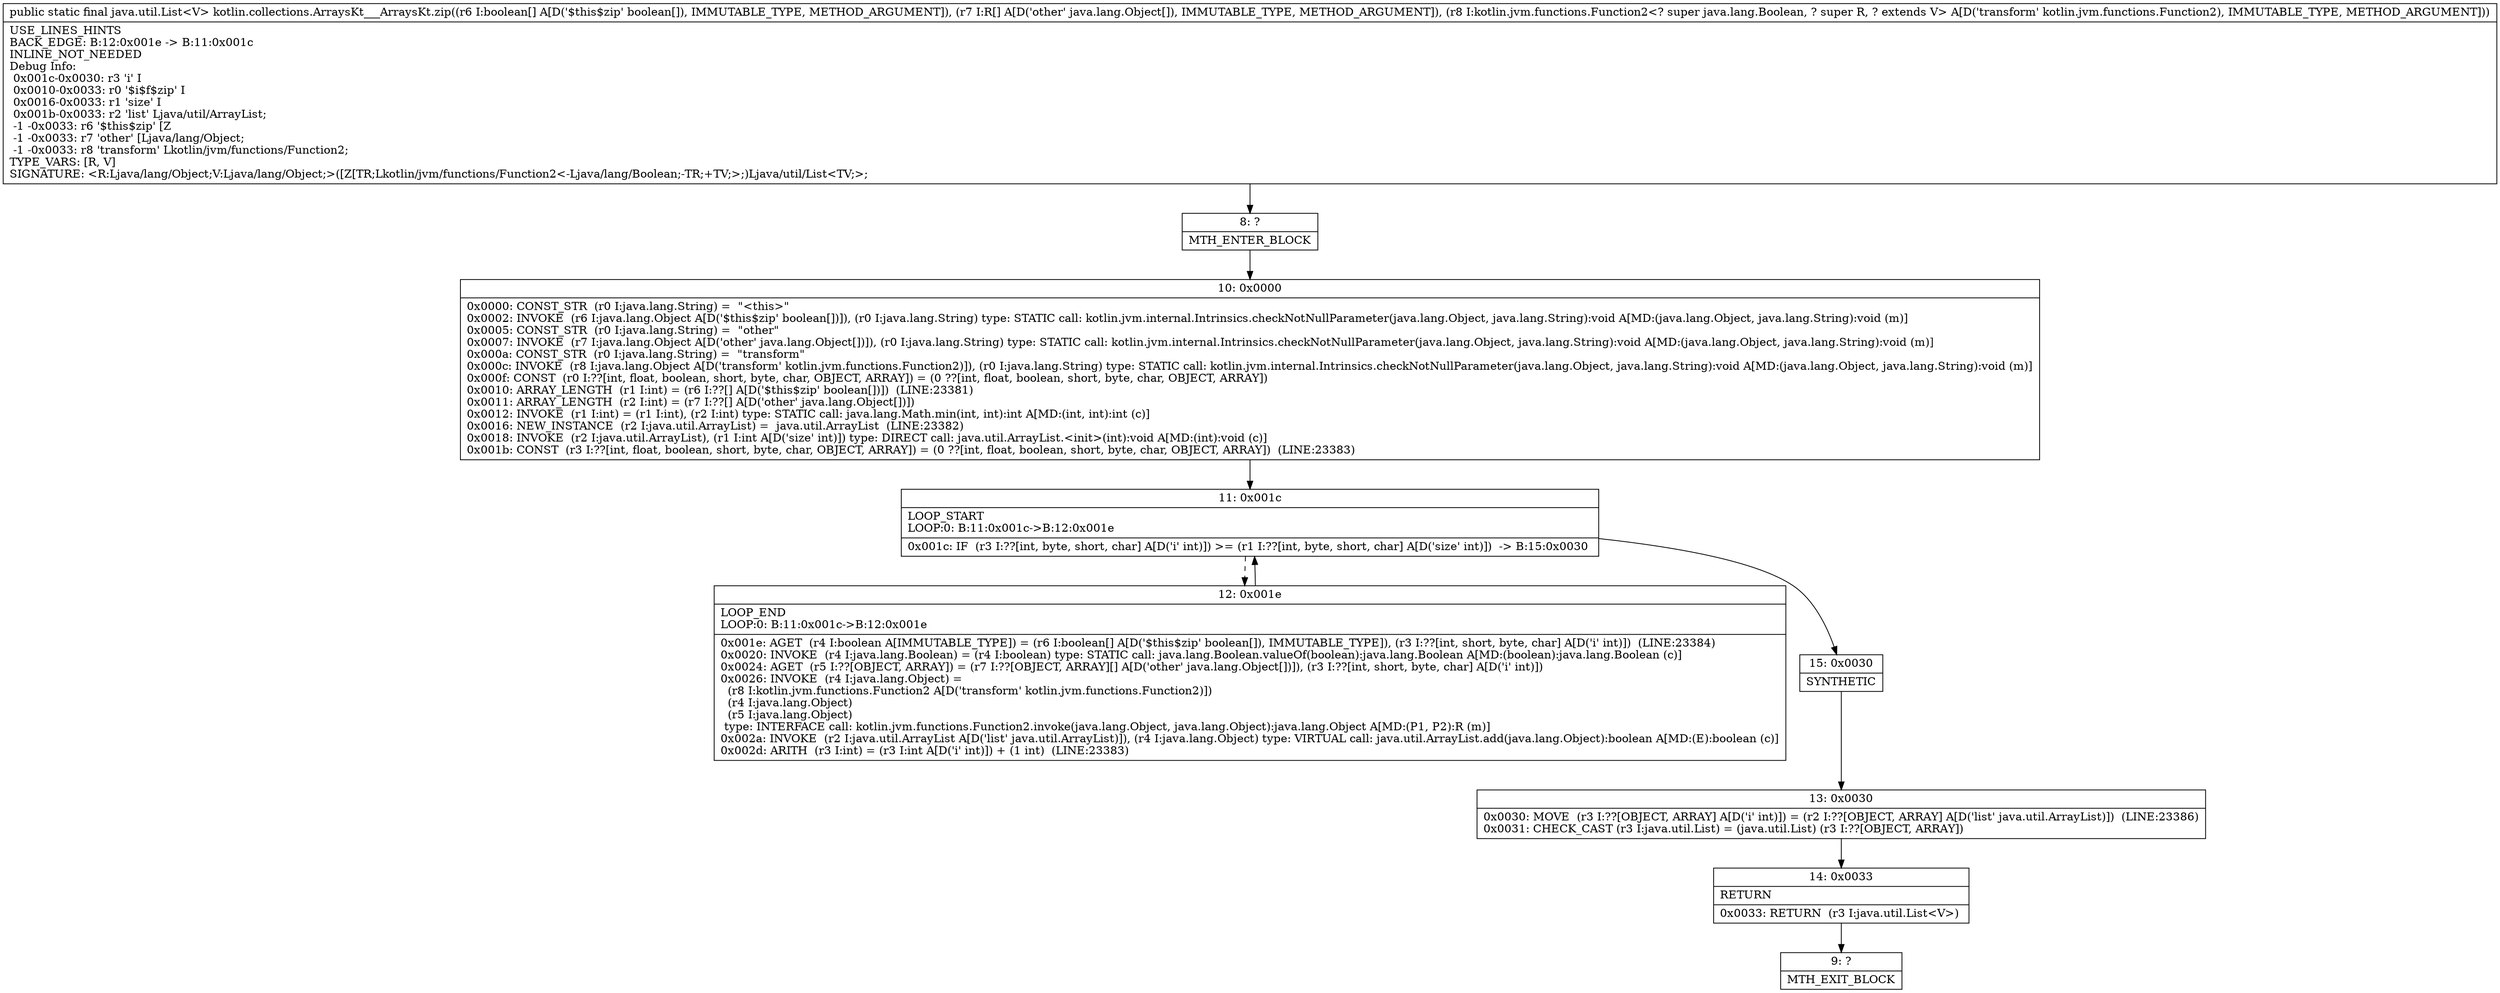 digraph "CFG forkotlin.collections.ArraysKt___ArraysKt.zip([Z[Ljava\/lang\/Object;Lkotlin\/jvm\/functions\/Function2;)Ljava\/util\/List;" {
Node_8 [shape=record,label="{8\:\ ?|MTH_ENTER_BLOCK\l}"];
Node_10 [shape=record,label="{10\:\ 0x0000|0x0000: CONST_STR  (r0 I:java.lang.String) =  \"\<this\>\" \l0x0002: INVOKE  (r6 I:java.lang.Object A[D('$this$zip' boolean[])]), (r0 I:java.lang.String) type: STATIC call: kotlin.jvm.internal.Intrinsics.checkNotNullParameter(java.lang.Object, java.lang.String):void A[MD:(java.lang.Object, java.lang.String):void (m)]\l0x0005: CONST_STR  (r0 I:java.lang.String) =  \"other\" \l0x0007: INVOKE  (r7 I:java.lang.Object A[D('other' java.lang.Object[])]), (r0 I:java.lang.String) type: STATIC call: kotlin.jvm.internal.Intrinsics.checkNotNullParameter(java.lang.Object, java.lang.String):void A[MD:(java.lang.Object, java.lang.String):void (m)]\l0x000a: CONST_STR  (r0 I:java.lang.String) =  \"transform\" \l0x000c: INVOKE  (r8 I:java.lang.Object A[D('transform' kotlin.jvm.functions.Function2)]), (r0 I:java.lang.String) type: STATIC call: kotlin.jvm.internal.Intrinsics.checkNotNullParameter(java.lang.Object, java.lang.String):void A[MD:(java.lang.Object, java.lang.String):void (m)]\l0x000f: CONST  (r0 I:??[int, float, boolean, short, byte, char, OBJECT, ARRAY]) = (0 ??[int, float, boolean, short, byte, char, OBJECT, ARRAY]) \l0x0010: ARRAY_LENGTH  (r1 I:int) = (r6 I:??[] A[D('$this$zip' boolean[])])  (LINE:23381)\l0x0011: ARRAY_LENGTH  (r2 I:int) = (r7 I:??[] A[D('other' java.lang.Object[])]) \l0x0012: INVOKE  (r1 I:int) = (r1 I:int), (r2 I:int) type: STATIC call: java.lang.Math.min(int, int):int A[MD:(int, int):int (c)]\l0x0016: NEW_INSTANCE  (r2 I:java.util.ArrayList) =  java.util.ArrayList  (LINE:23382)\l0x0018: INVOKE  (r2 I:java.util.ArrayList), (r1 I:int A[D('size' int)]) type: DIRECT call: java.util.ArrayList.\<init\>(int):void A[MD:(int):void (c)]\l0x001b: CONST  (r3 I:??[int, float, boolean, short, byte, char, OBJECT, ARRAY]) = (0 ??[int, float, boolean, short, byte, char, OBJECT, ARRAY])  (LINE:23383)\l}"];
Node_11 [shape=record,label="{11\:\ 0x001c|LOOP_START\lLOOP:0: B:11:0x001c\-\>B:12:0x001e\l|0x001c: IF  (r3 I:??[int, byte, short, char] A[D('i' int)]) \>= (r1 I:??[int, byte, short, char] A[D('size' int)])  \-\> B:15:0x0030 \l}"];
Node_12 [shape=record,label="{12\:\ 0x001e|LOOP_END\lLOOP:0: B:11:0x001c\-\>B:12:0x001e\l|0x001e: AGET  (r4 I:boolean A[IMMUTABLE_TYPE]) = (r6 I:boolean[] A[D('$this$zip' boolean[]), IMMUTABLE_TYPE]), (r3 I:??[int, short, byte, char] A[D('i' int)])  (LINE:23384)\l0x0020: INVOKE  (r4 I:java.lang.Boolean) = (r4 I:boolean) type: STATIC call: java.lang.Boolean.valueOf(boolean):java.lang.Boolean A[MD:(boolean):java.lang.Boolean (c)]\l0x0024: AGET  (r5 I:??[OBJECT, ARRAY]) = (r7 I:??[OBJECT, ARRAY][] A[D('other' java.lang.Object[])]), (r3 I:??[int, short, byte, char] A[D('i' int)]) \l0x0026: INVOKE  (r4 I:java.lang.Object) = \l  (r8 I:kotlin.jvm.functions.Function2 A[D('transform' kotlin.jvm.functions.Function2)])\l  (r4 I:java.lang.Object)\l  (r5 I:java.lang.Object)\l type: INTERFACE call: kotlin.jvm.functions.Function2.invoke(java.lang.Object, java.lang.Object):java.lang.Object A[MD:(P1, P2):R (m)]\l0x002a: INVOKE  (r2 I:java.util.ArrayList A[D('list' java.util.ArrayList)]), (r4 I:java.lang.Object) type: VIRTUAL call: java.util.ArrayList.add(java.lang.Object):boolean A[MD:(E):boolean (c)]\l0x002d: ARITH  (r3 I:int) = (r3 I:int A[D('i' int)]) + (1 int)  (LINE:23383)\l}"];
Node_15 [shape=record,label="{15\:\ 0x0030|SYNTHETIC\l}"];
Node_13 [shape=record,label="{13\:\ 0x0030|0x0030: MOVE  (r3 I:??[OBJECT, ARRAY] A[D('i' int)]) = (r2 I:??[OBJECT, ARRAY] A[D('list' java.util.ArrayList)])  (LINE:23386)\l0x0031: CHECK_CAST (r3 I:java.util.List) = (java.util.List) (r3 I:??[OBJECT, ARRAY]) \l}"];
Node_14 [shape=record,label="{14\:\ 0x0033|RETURN\l|0x0033: RETURN  (r3 I:java.util.List\<V\>) \l}"];
Node_9 [shape=record,label="{9\:\ ?|MTH_EXIT_BLOCK\l}"];
MethodNode[shape=record,label="{public static final java.util.List\<V\> kotlin.collections.ArraysKt___ArraysKt.zip((r6 I:boolean[] A[D('$this$zip' boolean[]), IMMUTABLE_TYPE, METHOD_ARGUMENT]), (r7 I:R[] A[D('other' java.lang.Object[]), IMMUTABLE_TYPE, METHOD_ARGUMENT]), (r8 I:kotlin.jvm.functions.Function2\<? super java.lang.Boolean, ? super R, ? extends V\> A[D('transform' kotlin.jvm.functions.Function2), IMMUTABLE_TYPE, METHOD_ARGUMENT]))  | USE_LINES_HINTS\lBACK_EDGE: B:12:0x001e \-\> B:11:0x001c\lINLINE_NOT_NEEDED\lDebug Info:\l  0x001c\-0x0030: r3 'i' I\l  0x0010\-0x0033: r0 '$i$f$zip' I\l  0x0016\-0x0033: r1 'size' I\l  0x001b\-0x0033: r2 'list' Ljava\/util\/ArrayList;\l  \-1 \-0x0033: r6 '$this$zip' [Z\l  \-1 \-0x0033: r7 'other' [Ljava\/lang\/Object;\l  \-1 \-0x0033: r8 'transform' Lkotlin\/jvm\/functions\/Function2;\lTYPE_VARS: [R, V]\lSIGNATURE: \<R:Ljava\/lang\/Object;V:Ljava\/lang\/Object;\>([Z[TR;Lkotlin\/jvm\/functions\/Function2\<\-Ljava\/lang\/Boolean;\-TR;+TV;\>;)Ljava\/util\/List\<TV;\>;\l}"];
MethodNode -> Node_8;Node_8 -> Node_10;
Node_10 -> Node_11;
Node_11 -> Node_12[style=dashed];
Node_11 -> Node_15;
Node_12 -> Node_11;
Node_15 -> Node_13;
Node_13 -> Node_14;
Node_14 -> Node_9;
}

